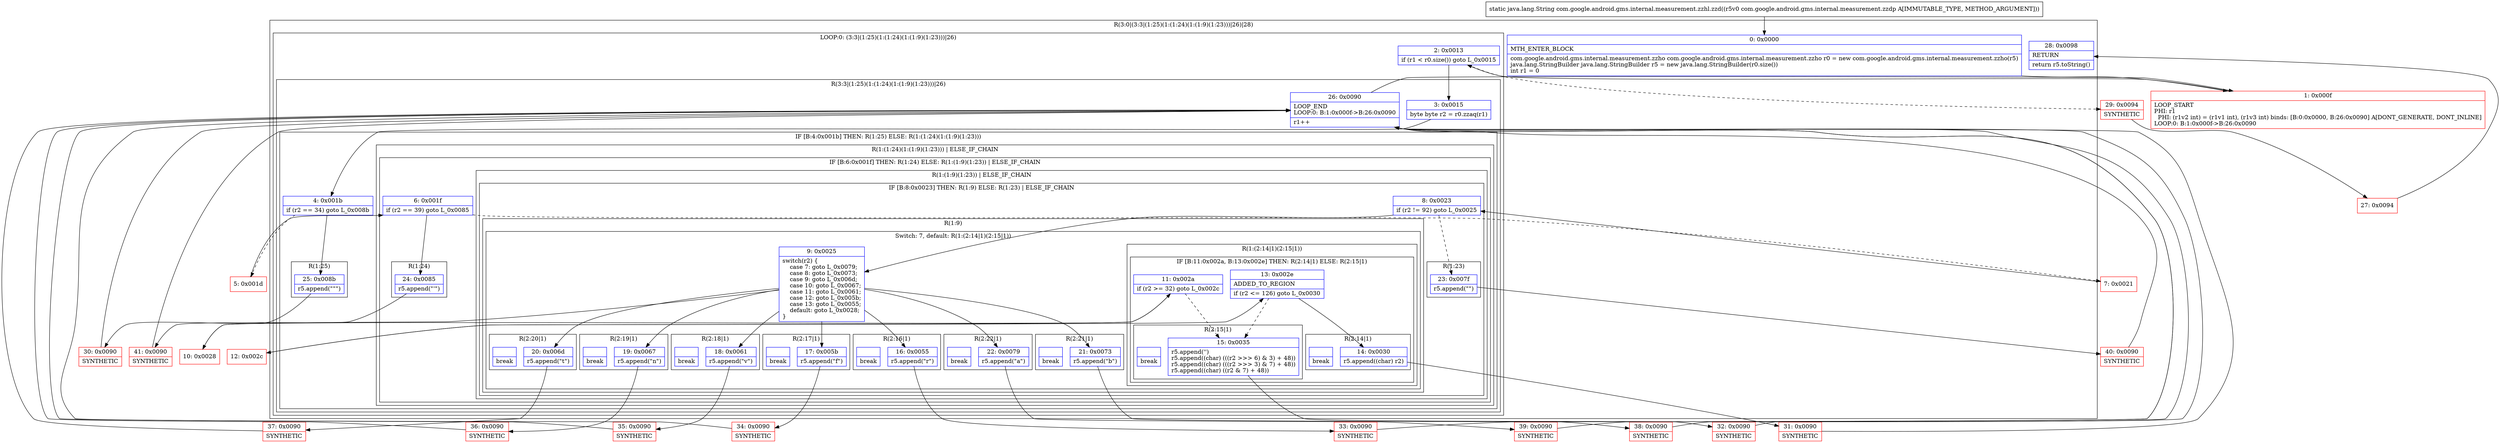 digraph "CFG forcom.google.android.gms.internal.measurement.zzhl.zzd(Lcom\/google\/android\/gms\/internal\/measurement\/zzdp;)Ljava\/lang\/String;" {
subgraph cluster_Region_1088068384 {
label = "R(3:0|(3:3|(1:25)(1:(1:24)(1:(1:9)(1:23)))|26)|28)";
node [shape=record,color=blue];
Node_0 [shape=record,label="{0\:\ 0x0000|MTH_ENTER_BLOCK\l|com.google.android.gms.internal.measurement.zzho com.google.android.gms.internal.measurement.zzho r0 = new com.google.android.gms.internal.measurement.zzho(r5)\ljava.lang.StringBuilder java.lang.StringBuilder r5 = new java.lang.StringBuilder(r0.size())\lint r1 = 0\l}"];
subgraph cluster_LoopRegion_1209554376 {
label = "LOOP:0: (3:3|(1:25)(1:(1:24)(1:(1:9)(1:23)))|26)";
node [shape=record,color=blue];
Node_2 [shape=record,label="{2\:\ 0x0013|if (r1 \< r0.size()) goto L_0x0015\l}"];
subgraph cluster_Region_822798178 {
label = "R(3:3|(1:25)(1:(1:24)(1:(1:9)(1:23)))|26)";
node [shape=record,color=blue];
Node_3 [shape=record,label="{3\:\ 0x0015|byte byte r2 = r0.zzaq(r1)\l}"];
subgraph cluster_IfRegion_594269878 {
label = "IF [B:4:0x001b] THEN: R(1:25) ELSE: R(1:(1:24)(1:(1:9)(1:23)))";
node [shape=record,color=blue];
Node_4 [shape=record,label="{4\:\ 0x001b|if (r2 == 34) goto L_0x008b\l}"];
subgraph cluster_Region_294105322 {
label = "R(1:25)";
node [shape=record,color=blue];
Node_25 [shape=record,label="{25\:\ 0x008b|r5.append(\"\"\")\l}"];
}
subgraph cluster_Region_132622255 {
label = "R(1:(1:24)(1:(1:9)(1:23))) | ELSE_IF_CHAIN\l";
node [shape=record,color=blue];
subgraph cluster_IfRegion_1001721595 {
label = "IF [B:6:0x001f] THEN: R(1:24) ELSE: R(1:(1:9)(1:23)) | ELSE_IF_CHAIN\l";
node [shape=record,color=blue];
Node_6 [shape=record,label="{6\:\ 0x001f|if (r2 == 39) goto L_0x0085\l}"];
subgraph cluster_Region_93334113 {
label = "R(1:24)";
node [shape=record,color=blue];
Node_24 [shape=record,label="{24\:\ 0x0085|r5.append(\"'\")\l}"];
}
subgraph cluster_Region_1514985907 {
label = "R(1:(1:9)(1:23)) | ELSE_IF_CHAIN\l";
node [shape=record,color=blue];
subgraph cluster_IfRegion_1999984760 {
label = "IF [B:8:0x0023] THEN: R(1:9) ELSE: R(1:23) | ELSE_IF_CHAIN\l";
node [shape=record,color=blue];
Node_8 [shape=record,label="{8\:\ 0x0023|if (r2 != 92) goto L_0x0025\l}"];
subgraph cluster_Region_457168040 {
label = "R(1:9)";
node [shape=record,color=blue];
subgraph cluster_SwitchRegion_1762989302 {
label = "Switch: 7, default: R(1:(2:14|1)(2:15|1))";
node [shape=record,color=blue];
Node_9 [shape=record,label="{9\:\ 0x0025|switch(r2) \{\l    case 7: goto L_0x0079;\l    case 8: goto L_0x0073;\l    case 9: goto L_0x006d;\l    case 10: goto L_0x0067;\l    case 11: goto L_0x0061;\l    case 12: goto L_0x005b;\l    case 13: goto L_0x0055;\l    default: goto L_0x0028;\l\}\l}"];
subgraph cluster_Region_254576910 {
label = "R(2:22|1)";
node [shape=record,color=blue];
Node_22 [shape=record,label="{22\:\ 0x0079|r5.append(\"a\")\l}"];
Node_InsnContainer_975202378 [shape=record,label="{|break\l}"];
}
subgraph cluster_Region_1778077310 {
label = "R(2:21|1)";
node [shape=record,color=blue];
Node_21 [shape=record,label="{21\:\ 0x0073|r5.append(\"b\")\l}"];
Node_InsnContainer_4221566 [shape=record,label="{|break\l}"];
}
subgraph cluster_Region_1171764043 {
label = "R(2:20|1)";
node [shape=record,color=blue];
Node_20 [shape=record,label="{20\:\ 0x006d|r5.append(\"t\")\l}"];
Node_InsnContainer_1014872708 [shape=record,label="{|break\l}"];
}
subgraph cluster_Region_1099975346 {
label = "R(2:19|1)";
node [shape=record,color=blue];
Node_19 [shape=record,label="{19\:\ 0x0067|r5.append(\"n\")\l}"];
Node_InsnContainer_1493349175 [shape=record,label="{|break\l}"];
}
subgraph cluster_Region_715120503 {
label = "R(2:18|1)";
node [shape=record,color=blue];
Node_18 [shape=record,label="{18\:\ 0x0061|r5.append(\"v\")\l}"];
Node_InsnContainer_1616507493 [shape=record,label="{|break\l}"];
}
subgraph cluster_Region_421850340 {
label = "R(2:17|1)";
node [shape=record,color=blue];
Node_17 [shape=record,label="{17\:\ 0x005b|r5.append(\"f\")\l}"];
Node_InsnContainer_1674143626 [shape=record,label="{|break\l}"];
}
subgraph cluster_Region_1628522848 {
label = "R(2:16|1)";
node [shape=record,color=blue];
Node_16 [shape=record,label="{16\:\ 0x0055|r5.append(\"r\")\l}"];
Node_InsnContainer_850483437 [shape=record,label="{|break\l}"];
}
subgraph cluster_Region_2129059463 {
label = "R(1:(2:14|1)(2:15|1))";
node [shape=record,color=blue];
subgraph cluster_IfRegion_339124484 {
label = "IF [B:11:0x002a, B:13:0x002e] THEN: R(2:14|1) ELSE: R(2:15|1)";
node [shape=record,color=blue];
Node_11 [shape=record,label="{11\:\ 0x002a|if (r2 \>= 32) goto L_0x002c\l}"];
Node_13 [shape=record,label="{13\:\ 0x002e|ADDED_TO_REGION\l|if (r2 \<= 126) goto L_0x0030\l}"];
subgraph cluster_Region_571955754 {
label = "R(2:14|1)";
node [shape=record,color=blue];
Node_14 [shape=record,label="{14\:\ 0x0030|r5.append((char) r2)\l}"];
Node_InsnContainer_1359200740 [shape=record,label="{|break\l}"];
}
subgraph cluster_Region_1990675832 {
label = "R(2:15|1)";
node [shape=record,color=blue];
Node_15 [shape=record,label="{15\:\ 0x0035|r5.append('')\lr5.append((char) (((r2 \>\>\> 6) & 3) + 48))\lr5.append((char) (((r2 \>\>\> 3) & 7) + 48))\lr5.append((char) ((r2 & 7) + 48))\l}"];
Node_InsnContainer_2044594553 [shape=record,label="{|break\l}"];
}
}
}
}
}
subgraph cluster_Region_1222298756 {
label = "R(1:23)";
node [shape=record,color=blue];
Node_23 [shape=record,label="{23\:\ 0x007f|r5.append(\"\")\l}"];
}
}
}
}
}
}
Node_26 [shape=record,label="{26\:\ 0x0090|LOOP_END\lLOOP:0: B:1:0x000f\-\>B:26:0x0090\l|r1++\l}"];
}
}
Node_28 [shape=record,label="{28\:\ 0x0098|RETURN\l|return r5.toString()\l}"];
}
Node_1 [shape=record,color=red,label="{1\:\ 0x000f|LOOP_START\lPHI: r1 \l  PHI: (r1v2 int) = (r1v1 int), (r1v3 int) binds: [B:0:0x0000, B:26:0x0090] A[DONT_GENERATE, DONT_INLINE]\lLOOP:0: B:1:0x000f\-\>B:26:0x0090\l}"];
Node_5 [shape=record,color=red,label="{5\:\ 0x001d}"];
Node_7 [shape=record,color=red,label="{7\:\ 0x0021}"];
Node_10 [shape=record,color=red,label="{10\:\ 0x0028}"];
Node_12 [shape=record,color=red,label="{12\:\ 0x002c}"];
Node_27 [shape=record,color=red,label="{27\:\ 0x0094}"];
Node_29 [shape=record,color=red,label="{29\:\ 0x0094|SYNTHETIC\l}"];
Node_30 [shape=record,color=red,label="{30\:\ 0x0090|SYNTHETIC\l}"];
Node_31 [shape=record,color=red,label="{31\:\ 0x0090|SYNTHETIC\l}"];
Node_32 [shape=record,color=red,label="{32\:\ 0x0090|SYNTHETIC\l}"];
Node_33 [shape=record,color=red,label="{33\:\ 0x0090|SYNTHETIC\l}"];
Node_34 [shape=record,color=red,label="{34\:\ 0x0090|SYNTHETIC\l}"];
Node_35 [shape=record,color=red,label="{35\:\ 0x0090|SYNTHETIC\l}"];
Node_36 [shape=record,color=red,label="{36\:\ 0x0090|SYNTHETIC\l}"];
Node_37 [shape=record,color=red,label="{37\:\ 0x0090|SYNTHETIC\l}"];
Node_38 [shape=record,color=red,label="{38\:\ 0x0090|SYNTHETIC\l}"];
Node_39 [shape=record,color=red,label="{39\:\ 0x0090|SYNTHETIC\l}"];
Node_40 [shape=record,color=red,label="{40\:\ 0x0090|SYNTHETIC\l}"];
Node_41 [shape=record,color=red,label="{41\:\ 0x0090|SYNTHETIC\l}"];
MethodNode[shape=record,label="{static java.lang.String com.google.android.gms.internal.measurement.zzhl.zzd((r5v0 com.google.android.gms.internal.measurement.zzdp A[IMMUTABLE_TYPE, METHOD_ARGUMENT])) }"];
MethodNode -> Node_0;
Node_0 -> Node_1;
Node_2 -> Node_3;
Node_2 -> Node_29[style=dashed];
Node_3 -> Node_4;
Node_4 -> Node_5[style=dashed];
Node_4 -> Node_25;
Node_25 -> Node_30;
Node_6 -> Node_7[style=dashed];
Node_6 -> Node_24;
Node_24 -> Node_41;
Node_8 -> Node_9;
Node_8 -> Node_23[style=dashed];
Node_9 -> Node_10;
Node_9 -> Node_16;
Node_9 -> Node_17;
Node_9 -> Node_18;
Node_9 -> Node_19;
Node_9 -> Node_20;
Node_9 -> Node_21;
Node_9 -> Node_22;
Node_22 -> Node_39;
Node_21 -> Node_38;
Node_20 -> Node_37;
Node_19 -> Node_36;
Node_18 -> Node_35;
Node_17 -> Node_34;
Node_16 -> Node_33;
Node_11 -> Node_12;
Node_11 -> Node_15[style=dashed];
Node_13 -> Node_14;
Node_13 -> Node_15[style=dashed];
Node_14 -> Node_31;
Node_15 -> Node_32;
Node_23 -> Node_40;
Node_26 -> Node_1;
Node_1 -> Node_2;
Node_5 -> Node_6;
Node_7 -> Node_8;
Node_10 -> Node_11;
Node_12 -> Node_13;
Node_27 -> Node_28;
Node_29 -> Node_27;
Node_30 -> Node_26;
Node_31 -> Node_26;
Node_32 -> Node_26;
Node_33 -> Node_26;
Node_34 -> Node_26;
Node_35 -> Node_26;
Node_36 -> Node_26;
Node_37 -> Node_26;
Node_38 -> Node_26;
Node_39 -> Node_26;
Node_40 -> Node_26;
Node_41 -> Node_26;
}

